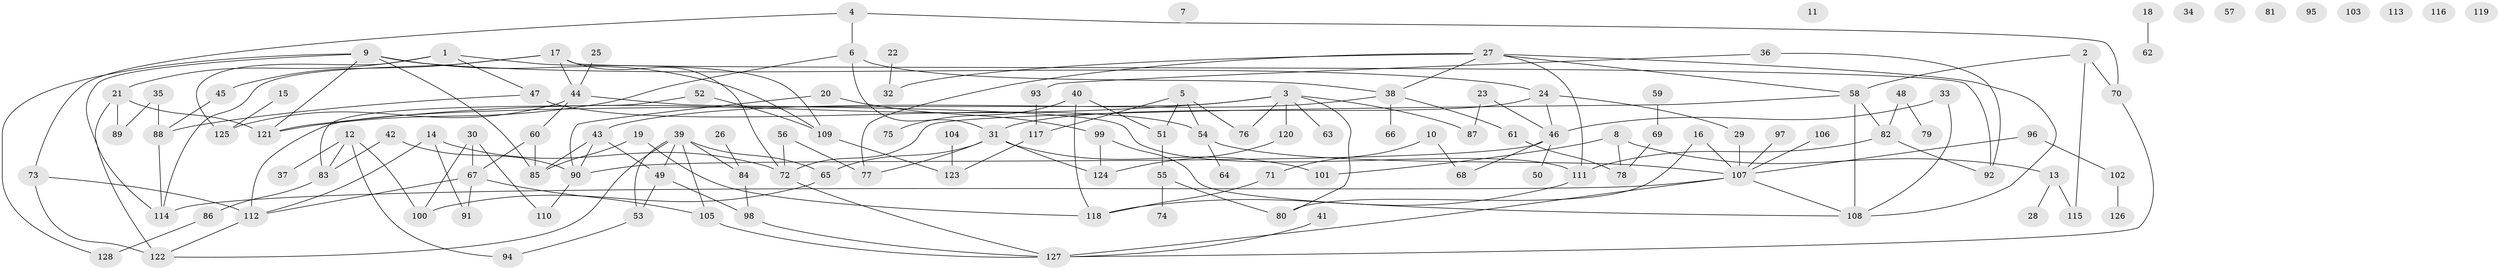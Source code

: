 // Generated by graph-tools (version 1.1) at 2025/49/03/09/25 03:49:11]
// undirected, 128 vertices, 172 edges
graph export_dot {
graph [start="1"]
  node [color=gray90,style=filled];
  1;
  2;
  3;
  4;
  5;
  6;
  7;
  8;
  9;
  10;
  11;
  12;
  13;
  14;
  15;
  16;
  17;
  18;
  19;
  20;
  21;
  22;
  23;
  24;
  25;
  26;
  27;
  28;
  29;
  30;
  31;
  32;
  33;
  34;
  35;
  36;
  37;
  38;
  39;
  40;
  41;
  42;
  43;
  44;
  45;
  46;
  47;
  48;
  49;
  50;
  51;
  52;
  53;
  54;
  55;
  56;
  57;
  58;
  59;
  60;
  61;
  62;
  63;
  64;
  65;
  66;
  67;
  68;
  69;
  70;
  71;
  72;
  73;
  74;
  75;
  76;
  77;
  78;
  79;
  80;
  81;
  82;
  83;
  84;
  85;
  86;
  87;
  88;
  89;
  90;
  91;
  92;
  93;
  94;
  95;
  96;
  97;
  98;
  99;
  100;
  101;
  102;
  103;
  104;
  105;
  106;
  107;
  108;
  109;
  110;
  111;
  112;
  113;
  114;
  115;
  116;
  117;
  118;
  119;
  120;
  121;
  122;
  123;
  124;
  125;
  126;
  127;
  128;
  1 -- 21;
  1 -- 47;
  1 -- 109;
  1 -- 125;
  2 -- 58;
  2 -- 70;
  2 -- 115;
  3 -- 63;
  3 -- 76;
  3 -- 80;
  3 -- 87;
  3 -- 112;
  3 -- 120;
  3 -- 121;
  4 -- 6;
  4 -- 70;
  4 -- 73;
  5 -- 51;
  5 -- 54;
  5 -- 76;
  5 -- 117;
  6 -- 31;
  6 -- 38;
  6 -- 121;
  8 -- 13;
  8 -- 78;
  8 -- 101;
  9 -- 24;
  9 -- 85;
  9 -- 109;
  9 -- 114;
  9 -- 121;
  9 -- 128;
  10 -- 68;
  10 -- 71;
  12 -- 37;
  12 -- 83;
  12 -- 94;
  12 -- 100;
  13 -- 28;
  13 -- 115;
  14 -- 72;
  14 -- 91;
  14 -- 112;
  15 -- 125;
  16 -- 80;
  16 -- 107;
  17 -- 44;
  17 -- 45;
  17 -- 72;
  17 -- 92;
  17 -- 114;
  18 -- 62;
  19 -- 85;
  19 -- 118;
  20 -- 90;
  20 -- 99;
  21 -- 89;
  21 -- 121;
  21 -- 122;
  22 -- 32;
  23 -- 46;
  23 -- 87;
  24 -- 29;
  24 -- 31;
  24 -- 46;
  25 -- 44;
  26 -- 84;
  27 -- 32;
  27 -- 38;
  27 -- 58;
  27 -- 77;
  27 -- 108;
  27 -- 111;
  29 -- 107;
  30 -- 67;
  30 -- 100;
  30 -- 110;
  31 -- 65;
  31 -- 77;
  31 -- 101;
  31 -- 124;
  33 -- 46;
  33 -- 108;
  35 -- 88;
  35 -- 89;
  36 -- 92;
  36 -- 93;
  38 -- 43;
  38 -- 61;
  38 -- 66;
  39 -- 49;
  39 -- 53;
  39 -- 65;
  39 -- 84;
  39 -- 105;
  39 -- 122;
  40 -- 51;
  40 -- 75;
  40 -- 118;
  41 -- 127;
  42 -- 83;
  42 -- 90;
  43 -- 49;
  43 -- 85;
  43 -- 90;
  44 -- 60;
  44 -- 111;
  44 -- 125;
  45 -- 88;
  46 -- 50;
  46 -- 68;
  46 -- 90;
  47 -- 54;
  47 -- 88;
  48 -- 79;
  48 -- 82;
  49 -- 53;
  49 -- 98;
  51 -- 55;
  52 -- 83;
  52 -- 109;
  53 -- 94;
  54 -- 64;
  54 -- 107;
  55 -- 74;
  55 -- 80;
  56 -- 72;
  56 -- 77;
  58 -- 72;
  58 -- 82;
  58 -- 108;
  59 -- 69;
  60 -- 67;
  60 -- 85;
  61 -- 78;
  65 -- 100;
  67 -- 91;
  67 -- 105;
  67 -- 112;
  69 -- 78;
  70 -- 127;
  71 -- 118;
  72 -- 127;
  73 -- 112;
  73 -- 122;
  82 -- 92;
  82 -- 111;
  83 -- 86;
  84 -- 98;
  86 -- 128;
  88 -- 114;
  90 -- 110;
  93 -- 117;
  96 -- 102;
  96 -- 107;
  97 -- 107;
  98 -- 127;
  99 -- 108;
  99 -- 124;
  102 -- 126;
  104 -- 123;
  105 -- 127;
  106 -- 107;
  107 -- 108;
  107 -- 114;
  107 -- 127;
  109 -- 123;
  111 -- 118;
  112 -- 122;
  117 -- 123;
  120 -- 124;
}
